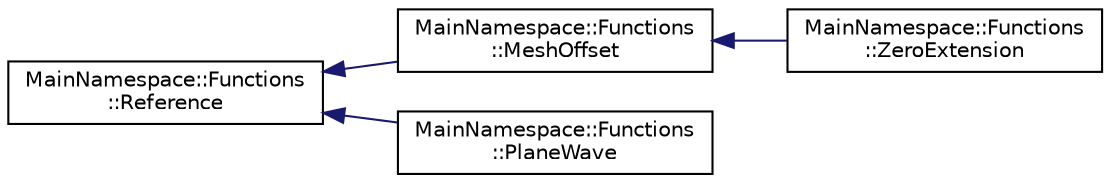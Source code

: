 digraph "Graphical Class Hierarchy"
{
 // INTERACTIVE_SVG=YES
 // LATEX_PDF_SIZE
  edge [fontname="Helvetica",fontsize="10",labelfontname="Helvetica",labelfontsize="10"];
  node [fontname="Helvetica",fontsize="10",shape=record];
  rankdir="LR";
  Node0 [label="MainNamespace::Functions\l::Reference",height=0.2,width=0.4,color="black", fillcolor="white", style="filled",URL="$class_main_namespace_1_1_functions_1_1_reference.html",tooltip="Virtual class that specifies the reference traces for testing."];
  Node0 -> Node1 [dir="back",color="midnightblue",fontsize="10",style="solid",fontname="Helvetica"];
  Node1 [label="MainNamespace::Functions\l::MeshOffset",height=0.2,width=0.4,color="black", fillcolor="white", style="filled",URL="$class_main_namespace_1_1_functions_1_1_mesh_offset.html",tooltip="Offset that takes its values from a mesh data."];
  Node1 -> Node2 [dir="back",color="midnightblue",fontsize="10",style="solid",fontname="Helvetica"];
  Node2 [label="MainNamespace::Functions\l::ZeroExtension",height=0.2,width=0.4,color="black", fillcolor="white", style="filled",URL="$class_main_namespace_1_1_functions_1_1_zero_extension.html",tooltip="This only works decently for some solutions."];
  Node0 -> Node3 [dir="back",color="midnightblue",fontsize="10",style="solid",fontname="Helvetica"];
  Node3 [label="MainNamespace::Functions\l::PlaneWave",height=0.2,width=0.4,color="black", fillcolor="white", style="filled",URL="$class_main_namespace_1_1_functions_1_1_plane_wave.html",tooltip="Plane wave reference."];
}
